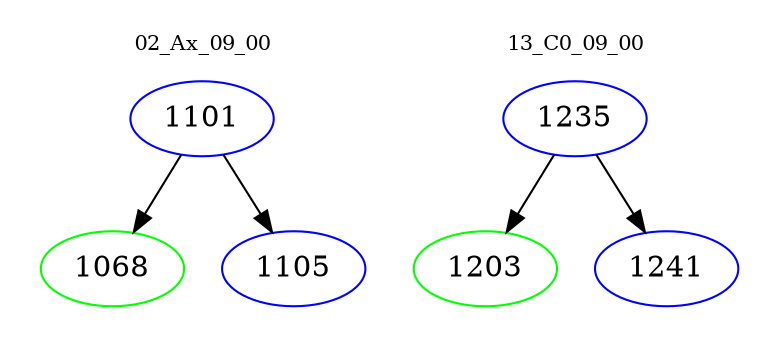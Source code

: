 digraph{
subgraph cluster_0 {
color = white
label = "02_Ax_09_00";
fontsize=10;
T0_1101 [label="1101", color="blue"]
T0_1101 -> T0_1068 [color="black"]
T0_1068 [label="1068", color="green"]
T0_1101 -> T0_1105 [color="black"]
T0_1105 [label="1105", color="blue"]
}
subgraph cluster_1 {
color = white
label = "13_C0_09_00";
fontsize=10;
T1_1235 [label="1235", color="blue"]
T1_1235 -> T1_1203 [color="black"]
T1_1203 [label="1203", color="green"]
T1_1235 -> T1_1241 [color="black"]
T1_1241 [label="1241", color="blue"]
}
}
